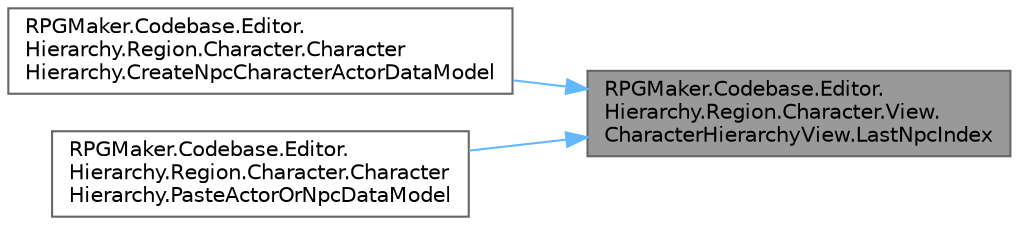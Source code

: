 digraph "RPGMaker.Codebase.Editor.Hierarchy.Region.Character.View.CharacterHierarchyView.LastNpcIndex"
{
 // LATEX_PDF_SIZE
  bgcolor="transparent";
  edge [fontname=Helvetica,fontsize=10,labelfontname=Helvetica,labelfontsize=10];
  node [fontname=Helvetica,fontsize=10,shape=box,height=0.2,width=0.4];
  rankdir="RL";
  Node1 [id="Node000001",label="RPGMaker.Codebase.Editor.\lHierarchy.Region.Character.View.\lCharacterHierarchyView.LastNpcIndex",height=0.2,width=0.4,color="gray40", fillcolor="grey60", style="filled", fontcolor="black",tooltip="😁 最終選択していたNPCを返却"];
  Node1 -> Node2 [id="edge1_Node000001_Node000002",dir="back",color="steelblue1",style="solid",tooltip=" "];
  Node2 [id="Node000002",label="RPGMaker.Codebase.Editor.\lHierarchy.Region.Character.Character\lHierarchy.CreateNpcCharacterActorDataModel",height=0.2,width=0.4,color="grey40", fillcolor="white", style="filled",URL="$da/d03/class_r_p_g_maker_1_1_codebase_1_1_editor_1_1_hierarchy_1_1_region_1_1_character_1_1_character_hierarchy.html#ae67f71c14b2f2267ba7547dc771cec5a",tooltip="😁 NPCデータ作成"];
  Node1 -> Node3 [id="edge2_Node000001_Node000003",dir="back",color="steelblue1",style="solid",tooltip=" "];
  Node3 [id="Node000003",label="RPGMaker.Codebase.Editor.\lHierarchy.Region.Character.Character\lHierarchy.PasteActorOrNpcDataModel",height=0.2,width=0.4,color="grey40", fillcolor="white", style="filled",URL="$da/d03/class_r_p_g_maker_1_1_codebase_1_1_editor_1_1_hierarchy_1_1_region_1_1_character_1_1_character_hierarchy.html#a5c07afd64bd05678b8c70e6965cd68fa",tooltip="😁 コピー＆貼り付け処理"];
}
